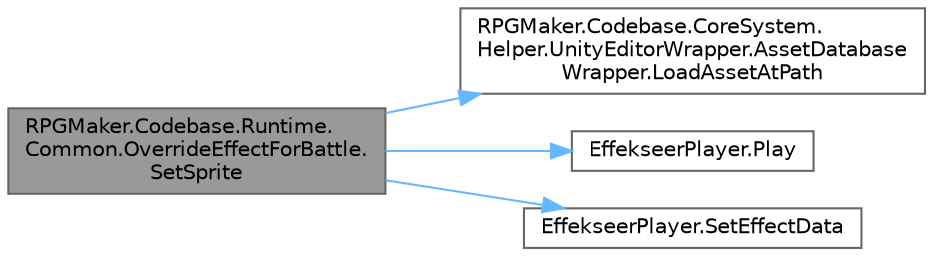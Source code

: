 digraph "RPGMaker.Codebase.Runtime.Common.OverrideEffectForBattle.SetSprite"
{
 // LATEX_PDF_SIZE
  bgcolor="transparent";
  edge [fontname=Helvetica,fontsize=10,labelfontname=Helvetica,labelfontsize=10];
  node [fontname=Helvetica,fontsize=10,shape=box,height=0.2,width=0.4];
  rankdir="LR";
  Node1 [id="Node000001",label="RPGMaker.Codebase.Runtime.\lCommon.OverrideEffectForBattle.\lSetSprite",height=0.2,width=0.4,color="gray40", fillcolor="grey60", style="filled", fontcolor="black",tooltip="😁 Sprite設定処理"];
  Node1 -> Node2 [id="edge1_Node000001_Node000002",color="steelblue1",style="solid",tooltip=" "];
  Node2 [id="Node000002",label="RPGMaker.Codebase.CoreSystem.\lHelper.UnityEditorWrapper.AssetDatabase\lWrapper.LoadAssetAtPath",height=0.2,width=0.4,color="grey40", fillcolor="white", style="filled",URL="$d9/d20/class_r_p_g_maker_1_1_codebase_1_1_core_system_1_1_helper_1_1_unity_editor_wrapper_1_1_asset_database_wrapper.html#a471f932b0479bad28c9fd1b02f1d5d7a",tooltip="😁 パスで資産読込"];
  Node1 -> Node3 [id="edge2_Node000001_Node000003",color="steelblue1",style="solid",tooltip=" "];
  Node3 [id="Node000003",label="EffekseerPlayer.Play",height=0.2,width=0.4,color="grey40", fillcolor="white", style="filled",URL="$d0/d49/class_effekseer_player.html#a5ab48c224060ddce462c6437afc81806",tooltip="😁 エフェクト再生"];
  Node1 -> Node4 [id="edge3_Node000001_Node000004",color="steelblue1",style="solid",tooltip=" "];
  Node4 [id="Node000004",label="EffekseerPlayer.SetEffectData",height=0.2,width=0.4,color="grey40", fillcolor="white", style="filled",URL="$d0/d49/class_effekseer_player.html#a57ba45368143480a87d8c4eeedcff7e4",tooltip="😁 エフェクトデータ設定"];
}
